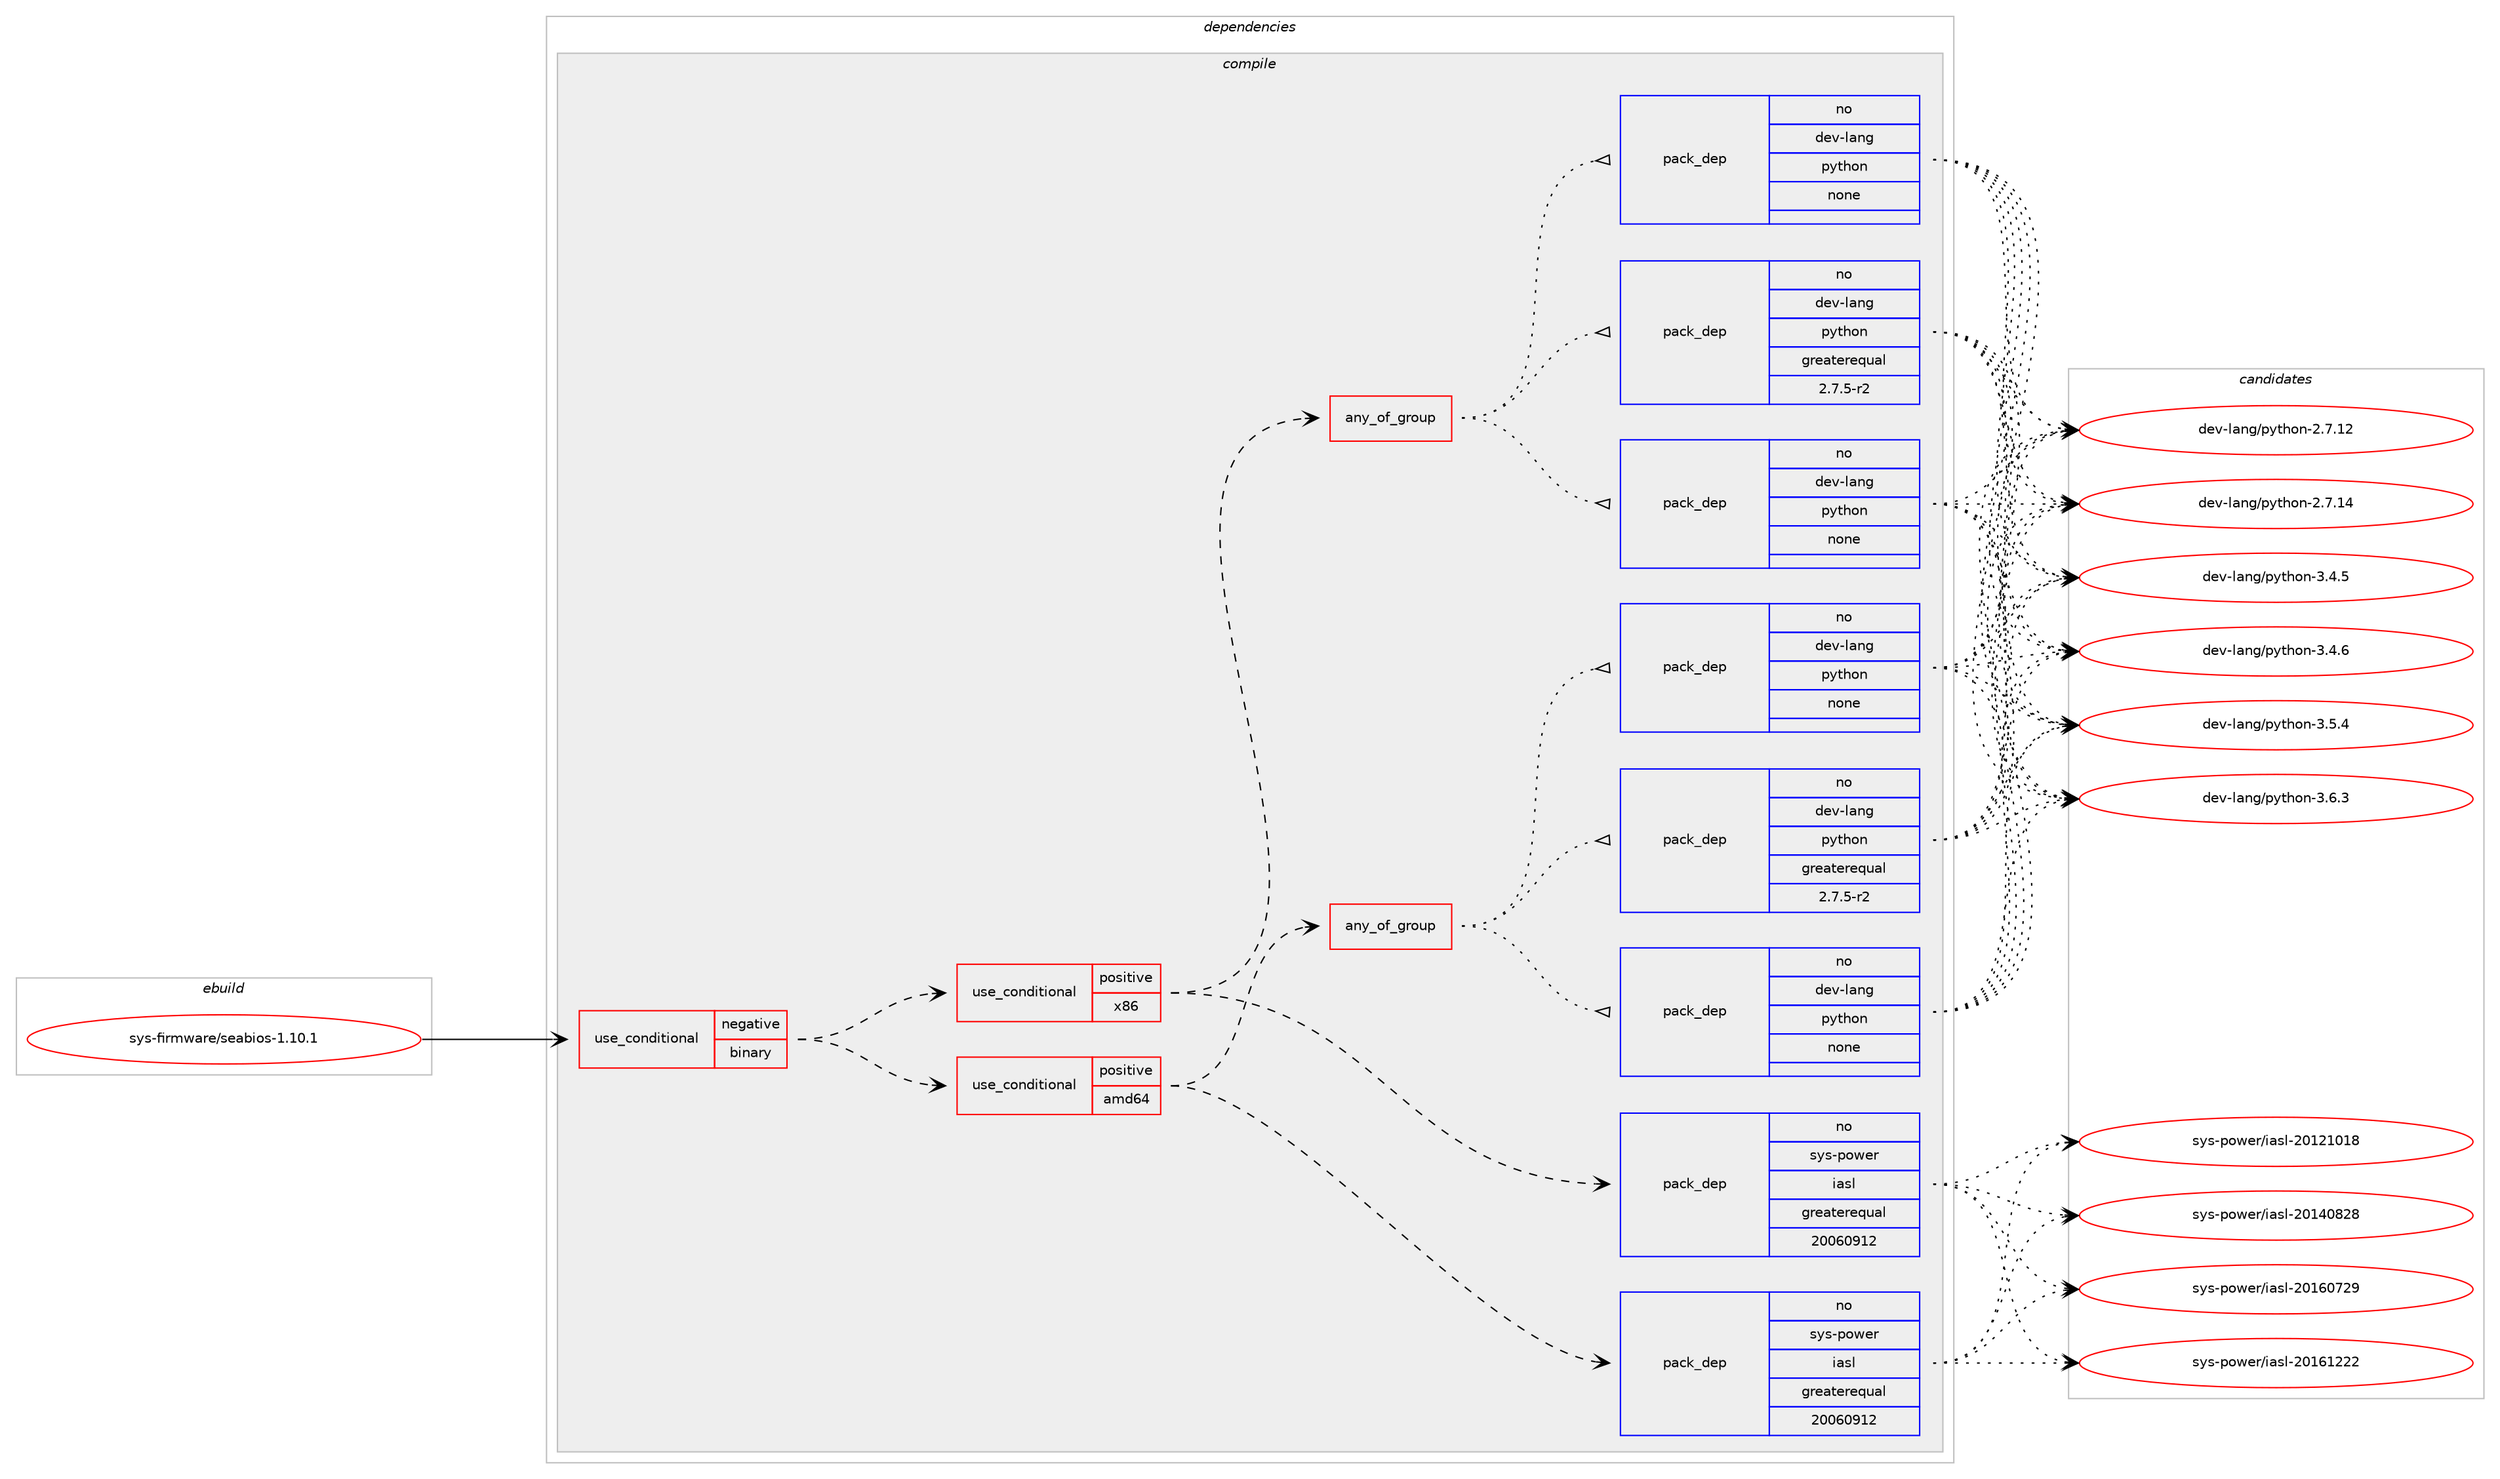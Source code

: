 digraph prolog {

# *************
# Graph options
# *************

newrank=true;
concentrate=true;
compound=true;
graph [rankdir=LR,fontname=Helvetica,fontsize=10,ranksep=1.5];#, ranksep=2.5, nodesep=0.2];
edge  [arrowhead=vee];
node  [fontname=Helvetica,fontsize=10];

# **********
# The ebuild
# **********

subgraph cluster_leftcol {
color=gray;
rank=same;
label=<<i>ebuild</i>>;
id [label="sys-firmware/seabios-1.10.1", color=red, width=4, href="../sys-firmware/seabios-1.10.1.svg"];
}

# ****************
# The dependencies
# ****************

subgraph cluster_midcol {
color=gray;
label=<<i>dependencies</i>>;
subgraph cluster_compile {
fillcolor="#eeeeee";
style=filled;
label=<<i>compile</i>>;
subgraph cond116460 {
dependency486053 [label=<<TABLE BORDER="0" CELLBORDER="1" CELLSPACING="0" CELLPADDING="4"><TR><TD ROWSPAN="3" CELLPADDING="10">use_conditional</TD></TR><TR><TD>negative</TD></TR><TR><TD>binary</TD></TR></TABLE>>, shape=none, color=red];
subgraph cond116461 {
dependency486054 [label=<<TABLE BORDER="0" CELLBORDER="1" CELLSPACING="0" CELLPADDING="4"><TR><TD ROWSPAN="3" CELLPADDING="10">use_conditional</TD></TR><TR><TD>positive</TD></TR><TR><TD>amd64</TD></TR></TABLE>>, shape=none, color=red];
subgraph pack361099 {
dependency486055 [label=<<TABLE BORDER="0" CELLBORDER="1" CELLSPACING="0" CELLPADDING="4" WIDTH="220"><TR><TD ROWSPAN="6" CELLPADDING="30">pack_dep</TD></TR><TR><TD WIDTH="110">no</TD></TR><TR><TD>sys-power</TD></TR><TR><TD>iasl</TD></TR><TR><TD>greaterequal</TD></TR><TR><TD>20060912</TD></TR></TABLE>>, shape=none, color=blue];
}
dependency486054:e -> dependency486055:w [weight=20,style="dashed",arrowhead="vee"];
subgraph any8195 {
dependency486056 [label=<<TABLE BORDER="0" CELLBORDER="1" CELLSPACING="0" CELLPADDING="4"><TR><TD CELLPADDING="10">any_of_group</TD></TR></TABLE>>, shape=none, color=red];subgraph pack361100 {
dependency486057 [label=<<TABLE BORDER="0" CELLBORDER="1" CELLSPACING="0" CELLPADDING="4" WIDTH="220"><TR><TD ROWSPAN="6" CELLPADDING="30">pack_dep</TD></TR><TR><TD WIDTH="110">no</TD></TR><TR><TD>dev-lang</TD></TR><TR><TD>python</TD></TR><TR><TD>none</TD></TR><TR><TD></TD></TR></TABLE>>, shape=none, color=blue];
}
dependency486056:e -> dependency486057:w [weight=20,style="dotted",arrowhead="oinv"];
subgraph pack361101 {
dependency486058 [label=<<TABLE BORDER="0" CELLBORDER="1" CELLSPACING="0" CELLPADDING="4" WIDTH="220"><TR><TD ROWSPAN="6" CELLPADDING="30">pack_dep</TD></TR><TR><TD WIDTH="110">no</TD></TR><TR><TD>dev-lang</TD></TR><TR><TD>python</TD></TR><TR><TD>none</TD></TR><TR><TD></TD></TR></TABLE>>, shape=none, color=blue];
}
dependency486056:e -> dependency486058:w [weight=20,style="dotted",arrowhead="oinv"];
subgraph pack361102 {
dependency486059 [label=<<TABLE BORDER="0" CELLBORDER="1" CELLSPACING="0" CELLPADDING="4" WIDTH="220"><TR><TD ROWSPAN="6" CELLPADDING="30">pack_dep</TD></TR><TR><TD WIDTH="110">no</TD></TR><TR><TD>dev-lang</TD></TR><TR><TD>python</TD></TR><TR><TD>greaterequal</TD></TR><TR><TD>2.7.5-r2</TD></TR></TABLE>>, shape=none, color=blue];
}
dependency486056:e -> dependency486059:w [weight=20,style="dotted",arrowhead="oinv"];
}
dependency486054:e -> dependency486056:w [weight=20,style="dashed",arrowhead="vee"];
}
dependency486053:e -> dependency486054:w [weight=20,style="dashed",arrowhead="vee"];
subgraph cond116462 {
dependency486060 [label=<<TABLE BORDER="0" CELLBORDER="1" CELLSPACING="0" CELLPADDING="4"><TR><TD ROWSPAN="3" CELLPADDING="10">use_conditional</TD></TR><TR><TD>positive</TD></TR><TR><TD>x86</TD></TR></TABLE>>, shape=none, color=red];
subgraph pack361103 {
dependency486061 [label=<<TABLE BORDER="0" CELLBORDER="1" CELLSPACING="0" CELLPADDING="4" WIDTH="220"><TR><TD ROWSPAN="6" CELLPADDING="30">pack_dep</TD></TR><TR><TD WIDTH="110">no</TD></TR><TR><TD>sys-power</TD></TR><TR><TD>iasl</TD></TR><TR><TD>greaterequal</TD></TR><TR><TD>20060912</TD></TR></TABLE>>, shape=none, color=blue];
}
dependency486060:e -> dependency486061:w [weight=20,style="dashed",arrowhead="vee"];
subgraph any8196 {
dependency486062 [label=<<TABLE BORDER="0" CELLBORDER="1" CELLSPACING="0" CELLPADDING="4"><TR><TD CELLPADDING="10">any_of_group</TD></TR></TABLE>>, shape=none, color=red];subgraph pack361104 {
dependency486063 [label=<<TABLE BORDER="0" CELLBORDER="1" CELLSPACING="0" CELLPADDING="4" WIDTH="220"><TR><TD ROWSPAN="6" CELLPADDING="30">pack_dep</TD></TR><TR><TD WIDTH="110">no</TD></TR><TR><TD>dev-lang</TD></TR><TR><TD>python</TD></TR><TR><TD>none</TD></TR><TR><TD></TD></TR></TABLE>>, shape=none, color=blue];
}
dependency486062:e -> dependency486063:w [weight=20,style="dotted",arrowhead="oinv"];
subgraph pack361105 {
dependency486064 [label=<<TABLE BORDER="0" CELLBORDER="1" CELLSPACING="0" CELLPADDING="4" WIDTH="220"><TR><TD ROWSPAN="6" CELLPADDING="30">pack_dep</TD></TR><TR><TD WIDTH="110">no</TD></TR><TR><TD>dev-lang</TD></TR><TR><TD>python</TD></TR><TR><TD>none</TD></TR><TR><TD></TD></TR></TABLE>>, shape=none, color=blue];
}
dependency486062:e -> dependency486064:w [weight=20,style="dotted",arrowhead="oinv"];
subgraph pack361106 {
dependency486065 [label=<<TABLE BORDER="0" CELLBORDER="1" CELLSPACING="0" CELLPADDING="4" WIDTH="220"><TR><TD ROWSPAN="6" CELLPADDING="30">pack_dep</TD></TR><TR><TD WIDTH="110">no</TD></TR><TR><TD>dev-lang</TD></TR><TR><TD>python</TD></TR><TR><TD>greaterequal</TD></TR><TR><TD>2.7.5-r2</TD></TR></TABLE>>, shape=none, color=blue];
}
dependency486062:e -> dependency486065:w [weight=20,style="dotted",arrowhead="oinv"];
}
dependency486060:e -> dependency486062:w [weight=20,style="dashed",arrowhead="vee"];
}
dependency486053:e -> dependency486060:w [weight=20,style="dashed",arrowhead="vee"];
}
id:e -> dependency486053:w [weight=20,style="solid",arrowhead="vee"];
}
subgraph cluster_compileandrun {
fillcolor="#eeeeee";
style=filled;
label=<<i>compile and run</i>>;
}
subgraph cluster_run {
fillcolor="#eeeeee";
style=filled;
label=<<i>run</i>>;
}
}

# **************
# The candidates
# **************

subgraph cluster_choices {
rank=same;
color=gray;
label=<<i>candidates</i>>;

subgraph choice361099 {
color=black;
nodesep=1;
choice115121115451121111191011144710597115108455048495049484956 [label="sys-power/iasl-20121018", color=red, width=4,href="../sys-power/iasl-20121018.svg"];
choice115121115451121111191011144710597115108455048495248565056 [label="sys-power/iasl-20140828", color=red, width=4,href="../sys-power/iasl-20140828.svg"];
choice115121115451121111191011144710597115108455048495448555057 [label="sys-power/iasl-20160729", color=red, width=4,href="../sys-power/iasl-20160729.svg"];
choice115121115451121111191011144710597115108455048495449505050 [label="sys-power/iasl-20161222", color=red, width=4,href="../sys-power/iasl-20161222.svg"];
dependency486055:e -> choice115121115451121111191011144710597115108455048495049484956:w [style=dotted,weight="100"];
dependency486055:e -> choice115121115451121111191011144710597115108455048495248565056:w [style=dotted,weight="100"];
dependency486055:e -> choice115121115451121111191011144710597115108455048495448555057:w [style=dotted,weight="100"];
dependency486055:e -> choice115121115451121111191011144710597115108455048495449505050:w [style=dotted,weight="100"];
}
subgraph choice361100 {
color=black;
nodesep=1;
choice10010111845108971101034711212111610411111045504655464950 [label="dev-lang/python-2.7.12", color=red, width=4,href="../dev-lang/python-2.7.12.svg"];
choice10010111845108971101034711212111610411111045504655464952 [label="dev-lang/python-2.7.14", color=red, width=4,href="../dev-lang/python-2.7.14.svg"];
choice100101118451089711010347112121116104111110455146524653 [label="dev-lang/python-3.4.5", color=red, width=4,href="../dev-lang/python-3.4.5.svg"];
choice100101118451089711010347112121116104111110455146524654 [label="dev-lang/python-3.4.6", color=red, width=4,href="../dev-lang/python-3.4.6.svg"];
choice100101118451089711010347112121116104111110455146534652 [label="dev-lang/python-3.5.4", color=red, width=4,href="../dev-lang/python-3.5.4.svg"];
choice100101118451089711010347112121116104111110455146544651 [label="dev-lang/python-3.6.3", color=red, width=4,href="../dev-lang/python-3.6.3.svg"];
dependency486057:e -> choice10010111845108971101034711212111610411111045504655464950:w [style=dotted,weight="100"];
dependency486057:e -> choice10010111845108971101034711212111610411111045504655464952:w [style=dotted,weight="100"];
dependency486057:e -> choice100101118451089711010347112121116104111110455146524653:w [style=dotted,weight="100"];
dependency486057:e -> choice100101118451089711010347112121116104111110455146524654:w [style=dotted,weight="100"];
dependency486057:e -> choice100101118451089711010347112121116104111110455146534652:w [style=dotted,weight="100"];
dependency486057:e -> choice100101118451089711010347112121116104111110455146544651:w [style=dotted,weight="100"];
}
subgraph choice361101 {
color=black;
nodesep=1;
choice10010111845108971101034711212111610411111045504655464950 [label="dev-lang/python-2.7.12", color=red, width=4,href="../dev-lang/python-2.7.12.svg"];
choice10010111845108971101034711212111610411111045504655464952 [label="dev-lang/python-2.7.14", color=red, width=4,href="../dev-lang/python-2.7.14.svg"];
choice100101118451089711010347112121116104111110455146524653 [label="dev-lang/python-3.4.5", color=red, width=4,href="../dev-lang/python-3.4.5.svg"];
choice100101118451089711010347112121116104111110455146524654 [label="dev-lang/python-3.4.6", color=red, width=4,href="../dev-lang/python-3.4.6.svg"];
choice100101118451089711010347112121116104111110455146534652 [label="dev-lang/python-3.5.4", color=red, width=4,href="../dev-lang/python-3.5.4.svg"];
choice100101118451089711010347112121116104111110455146544651 [label="dev-lang/python-3.6.3", color=red, width=4,href="../dev-lang/python-3.6.3.svg"];
dependency486058:e -> choice10010111845108971101034711212111610411111045504655464950:w [style=dotted,weight="100"];
dependency486058:e -> choice10010111845108971101034711212111610411111045504655464952:w [style=dotted,weight="100"];
dependency486058:e -> choice100101118451089711010347112121116104111110455146524653:w [style=dotted,weight="100"];
dependency486058:e -> choice100101118451089711010347112121116104111110455146524654:w [style=dotted,weight="100"];
dependency486058:e -> choice100101118451089711010347112121116104111110455146534652:w [style=dotted,weight="100"];
dependency486058:e -> choice100101118451089711010347112121116104111110455146544651:w [style=dotted,weight="100"];
}
subgraph choice361102 {
color=black;
nodesep=1;
choice10010111845108971101034711212111610411111045504655464950 [label="dev-lang/python-2.7.12", color=red, width=4,href="../dev-lang/python-2.7.12.svg"];
choice10010111845108971101034711212111610411111045504655464952 [label="dev-lang/python-2.7.14", color=red, width=4,href="../dev-lang/python-2.7.14.svg"];
choice100101118451089711010347112121116104111110455146524653 [label="dev-lang/python-3.4.5", color=red, width=4,href="../dev-lang/python-3.4.5.svg"];
choice100101118451089711010347112121116104111110455146524654 [label="dev-lang/python-3.4.6", color=red, width=4,href="../dev-lang/python-3.4.6.svg"];
choice100101118451089711010347112121116104111110455146534652 [label="dev-lang/python-3.5.4", color=red, width=4,href="../dev-lang/python-3.5.4.svg"];
choice100101118451089711010347112121116104111110455146544651 [label="dev-lang/python-3.6.3", color=red, width=4,href="../dev-lang/python-3.6.3.svg"];
dependency486059:e -> choice10010111845108971101034711212111610411111045504655464950:w [style=dotted,weight="100"];
dependency486059:e -> choice10010111845108971101034711212111610411111045504655464952:w [style=dotted,weight="100"];
dependency486059:e -> choice100101118451089711010347112121116104111110455146524653:w [style=dotted,weight="100"];
dependency486059:e -> choice100101118451089711010347112121116104111110455146524654:w [style=dotted,weight="100"];
dependency486059:e -> choice100101118451089711010347112121116104111110455146534652:w [style=dotted,weight="100"];
dependency486059:e -> choice100101118451089711010347112121116104111110455146544651:w [style=dotted,weight="100"];
}
subgraph choice361103 {
color=black;
nodesep=1;
choice115121115451121111191011144710597115108455048495049484956 [label="sys-power/iasl-20121018", color=red, width=4,href="../sys-power/iasl-20121018.svg"];
choice115121115451121111191011144710597115108455048495248565056 [label="sys-power/iasl-20140828", color=red, width=4,href="../sys-power/iasl-20140828.svg"];
choice115121115451121111191011144710597115108455048495448555057 [label="sys-power/iasl-20160729", color=red, width=4,href="../sys-power/iasl-20160729.svg"];
choice115121115451121111191011144710597115108455048495449505050 [label="sys-power/iasl-20161222", color=red, width=4,href="../sys-power/iasl-20161222.svg"];
dependency486061:e -> choice115121115451121111191011144710597115108455048495049484956:w [style=dotted,weight="100"];
dependency486061:e -> choice115121115451121111191011144710597115108455048495248565056:w [style=dotted,weight="100"];
dependency486061:e -> choice115121115451121111191011144710597115108455048495448555057:w [style=dotted,weight="100"];
dependency486061:e -> choice115121115451121111191011144710597115108455048495449505050:w [style=dotted,weight="100"];
}
subgraph choice361104 {
color=black;
nodesep=1;
choice10010111845108971101034711212111610411111045504655464950 [label="dev-lang/python-2.7.12", color=red, width=4,href="../dev-lang/python-2.7.12.svg"];
choice10010111845108971101034711212111610411111045504655464952 [label="dev-lang/python-2.7.14", color=red, width=4,href="../dev-lang/python-2.7.14.svg"];
choice100101118451089711010347112121116104111110455146524653 [label="dev-lang/python-3.4.5", color=red, width=4,href="../dev-lang/python-3.4.5.svg"];
choice100101118451089711010347112121116104111110455146524654 [label="dev-lang/python-3.4.6", color=red, width=4,href="../dev-lang/python-3.4.6.svg"];
choice100101118451089711010347112121116104111110455146534652 [label="dev-lang/python-3.5.4", color=red, width=4,href="../dev-lang/python-3.5.4.svg"];
choice100101118451089711010347112121116104111110455146544651 [label="dev-lang/python-3.6.3", color=red, width=4,href="../dev-lang/python-3.6.3.svg"];
dependency486063:e -> choice10010111845108971101034711212111610411111045504655464950:w [style=dotted,weight="100"];
dependency486063:e -> choice10010111845108971101034711212111610411111045504655464952:w [style=dotted,weight="100"];
dependency486063:e -> choice100101118451089711010347112121116104111110455146524653:w [style=dotted,weight="100"];
dependency486063:e -> choice100101118451089711010347112121116104111110455146524654:w [style=dotted,weight="100"];
dependency486063:e -> choice100101118451089711010347112121116104111110455146534652:w [style=dotted,weight="100"];
dependency486063:e -> choice100101118451089711010347112121116104111110455146544651:w [style=dotted,weight="100"];
}
subgraph choice361105 {
color=black;
nodesep=1;
choice10010111845108971101034711212111610411111045504655464950 [label="dev-lang/python-2.7.12", color=red, width=4,href="../dev-lang/python-2.7.12.svg"];
choice10010111845108971101034711212111610411111045504655464952 [label="dev-lang/python-2.7.14", color=red, width=4,href="../dev-lang/python-2.7.14.svg"];
choice100101118451089711010347112121116104111110455146524653 [label="dev-lang/python-3.4.5", color=red, width=4,href="../dev-lang/python-3.4.5.svg"];
choice100101118451089711010347112121116104111110455146524654 [label="dev-lang/python-3.4.6", color=red, width=4,href="../dev-lang/python-3.4.6.svg"];
choice100101118451089711010347112121116104111110455146534652 [label="dev-lang/python-3.5.4", color=red, width=4,href="../dev-lang/python-3.5.4.svg"];
choice100101118451089711010347112121116104111110455146544651 [label="dev-lang/python-3.6.3", color=red, width=4,href="../dev-lang/python-3.6.3.svg"];
dependency486064:e -> choice10010111845108971101034711212111610411111045504655464950:w [style=dotted,weight="100"];
dependency486064:e -> choice10010111845108971101034711212111610411111045504655464952:w [style=dotted,weight="100"];
dependency486064:e -> choice100101118451089711010347112121116104111110455146524653:w [style=dotted,weight="100"];
dependency486064:e -> choice100101118451089711010347112121116104111110455146524654:w [style=dotted,weight="100"];
dependency486064:e -> choice100101118451089711010347112121116104111110455146534652:w [style=dotted,weight="100"];
dependency486064:e -> choice100101118451089711010347112121116104111110455146544651:w [style=dotted,weight="100"];
}
subgraph choice361106 {
color=black;
nodesep=1;
choice10010111845108971101034711212111610411111045504655464950 [label="dev-lang/python-2.7.12", color=red, width=4,href="../dev-lang/python-2.7.12.svg"];
choice10010111845108971101034711212111610411111045504655464952 [label="dev-lang/python-2.7.14", color=red, width=4,href="../dev-lang/python-2.7.14.svg"];
choice100101118451089711010347112121116104111110455146524653 [label="dev-lang/python-3.4.5", color=red, width=4,href="../dev-lang/python-3.4.5.svg"];
choice100101118451089711010347112121116104111110455146524654 [label="dev-lang/python-3.4.6", color=red, width=4,href="../dev-lang/python-3.4.6.svg"];
choice100101118451089711010347112121116104111110455146534652 [label="dev-lang/python-3.5.4", color=red, width=4,href="../dev-lang/python-3.5.4.svg"];
choice100101118451089711010347112121116104111110455146544651 [label="dev-lang/python-3.6.3", color=red, width=4,href="../dev-lang/python-3.6.3.svg"];
dependency486065:e -> choice10010111845108971101034711212111610411111045504655464950:w [style=dotted,weight="100"];
dependency486065:e -> choice10010111845108971101034711212111610411111045504655464952:w [style=dotted,weight="100"];
dependency486065:e -> choice100101118451089711010347112121116104111110455146524653:w [style=dotted,weight="100"];
dependency486065:e -> choice100101118451089711010347112121116104111110455146524654:w [style=dotted,weight="100"];
dependency486065:e -> choice100101118451089711010347112121116104111110455146534652:w [style=dotted,weight="100"];
dependency486065:e -> choice100101118451089711010347112121116104111110455146544651:w [style=dotted,weight="100"];
}
}

}
